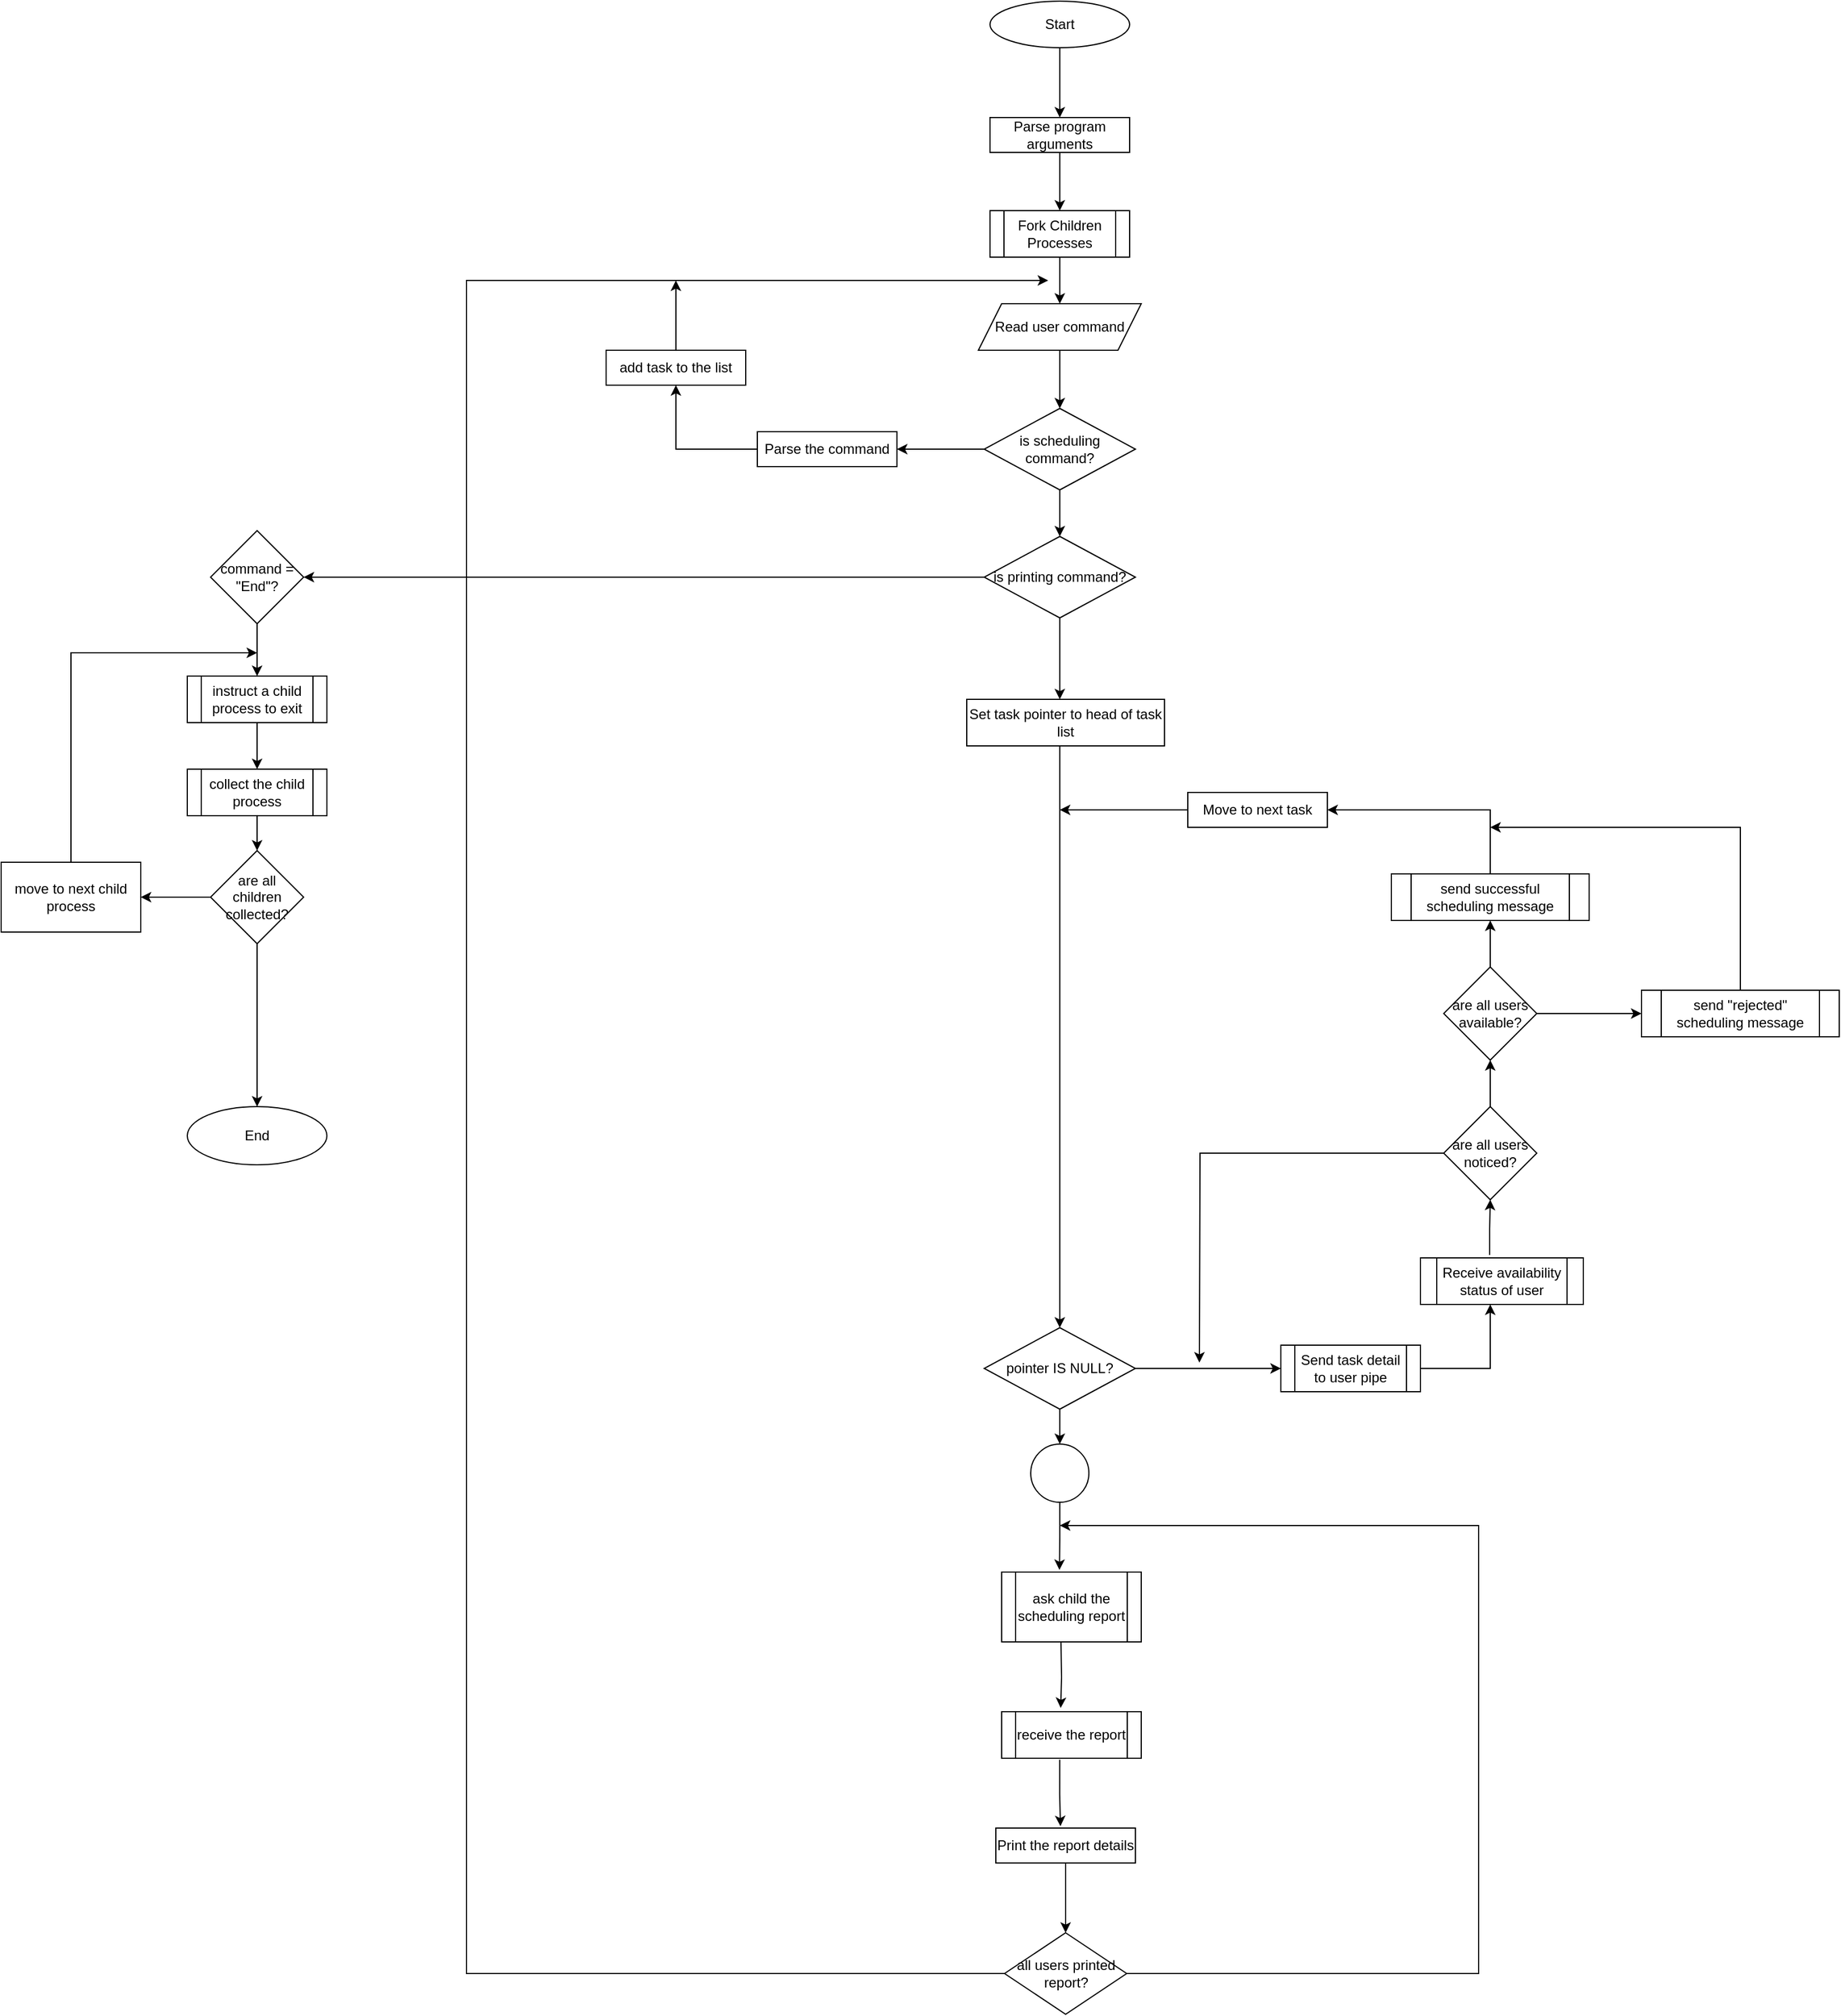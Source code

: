 <mxfile version="20.8.13" type="google"><diagram name="Page-1" id="-fl3MzE4cW_ByMpRxhP0"><mxGraphModel grid="1" page="1" gridSize="10" guides="1" tooltips="1" connect="1" arrows="1" fold="1" pageScale="1" pageWidth="850" pageHeight="1100" math="0" shadow="0"><root><mxCell id="0"/><mxCell id="1" parent="0"/><mxCell id="OEI6lrCyuGzPoyJ8RB0v-5" style="edgeStyle=orthogonalEdgeStyle;rounded=0;orthogonalLoop=1;jettySize=auto;html=1;entryX=0.5;entryY=0;entryDx=0;entryDy=0;" edge="1" parent="1" source="OEI6lrCyuGzPoyJ8RB0v-1" target="OEI6lrCyuGzPoyJ8RB0v-4"><mxGeometry relative="1" as="geometry"/></mxCell><mxCell id="OEI6lrCyuGzPoyJ8RB0v-1" value="Start" style="ellipse;whiteSpace=wrap;html=1;" vertex="1" parent="1"><mxGeometry x="340" y="20" width="120" height="40" as="geometry"/></mxCell><mxCell id="OEI6lrCyuGzPoyJ8RB0v-11" style="edgeStyle=orthogonalEdgeStyle;rounded=0;orthogonalLoop=1;jettySize=auto;html=1;exitX=0.5;exitY=1;exitDx=0;exitDy=0;" edge="1" parent="1" source="OEI6lrCyuGzPoyJ8RB0v-4" target="OEI6lrCyuGzPoyJ8RB0v-10"><mxGeometry relative="1" as="geometry"/></mxCell><mxCell id="OEI6lrCyuGzPoyJ8RB0v-4" value="Parse program arguments" style="rounded=0;whiteSpace=wrap;html=1;" vertex="1" parent="1"><mxGeometry x="340" y="120" width="120" height="30" as="geometry"/></mxCell><mxCell id="OEI6lrCyuGzPoyJ8RB0v-13" style="edgeStyle=orthogonalEdgeStyle;rounded=0;orthogonalLoop=1;jettySize=auto;html=1;entryX=0.5;entryY=0;entryDx=0;entryDy=0;" edge="1" parent="1" source="OEI6lrCyuGzPoyJ8RB0v-10" target="OEI6lrCyuGzPoyJ8RB0v-12"><mxGeometry relative="1" as="geometry"/></mxCell><mxCell id="OEI6lrCyuGzPoyJ8RB0v-10" value="Fork Children Processes" style="shape=process;whiteSpace=wrap;html=1;backgroundOutline=1;" vertex="1" parent="1"><mxGeometry x="340" y="200" width="120" height="40" as="geometry"/></mxCell><mxCell id="OEI6lrCyuGzPoyJ8RB0v-15" value="" style="edgeStyle=orthogonalEdgeStyle;rounded=0;orthogonalLoop=1;jettySize=auto;html=1;" edge="1" parent="1" source="OEI6lrCyuGzPoyJ8RB0v-12" target="OEI6lrCyuGzPoyJ8RB0v-14"><mxGeometry relative="1" as="geometry"/></mxCell><mxCell id="OEI6lrCyuGzPoyJ8RB0v-12" value="Read user command" style="shape=parallelogram;perimeter=parallelogramPerimeter;whiteSpace=wrap;html=1;fixedSize=1;" vertex="1" parent="1"><mxGeometry x="330" y="280" width="140" height="40" as="geometry"/></mxCell><mxCell id="OEI6lrCyuGzPoyJ8RB0v-17" style="edgeStyle=orthogonalEdgeStyle;rounded=0;orthogonalLoop=1;jettySize=auto;html=1;entryX=1;entryY=0.5;entryDx=0;entryDy=0;" edge="1" parent="1" source="OEI6lrCyuGzPoyJ8RB0v-14" target="OEI6lrCyuGzPoyJ8RB0v-16"><mxGeometry relative="1" as="geometry"/></mxCell><mxCell id="OEI6lrCyuGzPoyJ8RB0v-31" style="edgeStyle=orthogonalEdgeStyle;rounded=0;orthogonalLoop=1;jettySize=auto;html=1;" edge="1" parent="1" source="OEI6lrCyuGzPoyJ8RB0v-14" target="OEI6lrCyuGzPoyJ8RB0v-30"><mxGeometry relative="1" as="geometry"/></mxCell><mxCell id="OEI6lrCyuGzPoyJ8RB0v-14" value="is scheduling command?" style="rhombus;whiteSpace=wrap;html=1;" vertex="1" parent="1"><mxGeometry x="335" y="370" width="130" height="70" as="geometry"/></mxCell><mxCell id="OEI6lrCyuGzPoyJ8RB0v-27" style="edgeStyle=orthogonalEdgeStyle;rounded=0;orthogonalLoop=1;jettySize=auto;html=1;exitX=0;exitY=0.5;exitDx=0;exitDy=0;" edge="1" parent="1" source="OEI6lrCyuGzPoyJ8RB0v-16" target="OEI6lrCyuGzPoyJ8RB0v-24"><mxGeometry relative="1" as="geometry"/></mxCell><mxCell id="OEI6lrCyuGzPoyJ8RB0v-16" value="Parse the command" style="rounded=0;whiteSpace=wrap;html=1;" vertex="1" parent="1"><mxGeometry x="140" y="390" width="120" height="30" as="geometry"/></mxCell><mxCell id="OEI6lrCyuGzPoyJ8RB0v-107" style="edgeStyle=orthogonalEdgeStyle;rounded=0;orthogonalLoop=1;jettySize=auto;html=1;" edge="1" parent="1" source="OEI6lrCyuGzPoyJ8RB0v-24"><mxGeometry relative="1" as="geometry"><mxPoint x="70" y="260" as="targetPoint"/></mxGeometry></mxCell><mxCell id="OEI6lrCyuGzPoyJ8RB0v-24" value="add task to the list" style="rounded=0;whiteSpace=wrap;html=1;" vertex="1" parent="1"><mxGeometry x="10" y="320" width="120" height="30" as="geometry"/></mxCell><mxCell id="OEI6lrCyuGzPoyJ8RB0v-33" style="edgeStyle=orthogonalEdgeStyle;rounded=0;orthogonalLoop=1;jettySize=auto;html=1;" edge="1" parent="1" source="OEI6lrCyuGzPoyJ8RB0v-30"><mxGeometry relative="1" as="geometry"><mxPoint x="400" y="620" as="targetPoint"/></mxGeometry></mxCell><mxCell id="OEI6lrCyuGzPoyJ8RB0v-109" value="" style="edgeStyle=orthogonalEdgeStyle;rounded=0;orthogonalLoop=1;jettySize=auto;html=1;" edge="1" parent="1" source="OEI6lrCyuGzPoyJ8RB0v-30" target="OEI6lrCyuGzPoyJ8RB0v-108"><mxGeometry relative="1" as="geometry"/></mxCell><mxCell id="OEI6lrCyuGzPoyJ8RB0v-30" value="is printing command?" style="rhombus;whiteSpace=wrap;html=1;" vertex="1" parent="1"><mxGeometry x="335" y="480" width="130" height="70" as="geometry"/></mxCell><mxCell id="OEI6lrCyuGzPoyJ8RB0v-36" style="edgeStyle=orthogonalEdgeStyle;rounded=0;orthogonalLoop=1;jettySize=auto;html=1;entryX=0.5;entryY=0;entryDx=0;entryDy=0;" edge="1" parent="1" source="OEI6lrCyuGzPoyJ8RB0v-34" target="OEI6lrCyuGzPoyJ8RB0v-38"><mxGeometry relative="1" as="geometry"><mxPoint x="405" y="720" as="targetPoint"/><Array as="points"><mxPoint x="400" y="1060"/></Array></mxGeometry></mxCell><mxCell id="OEI6lrCyuGzPoyJ8RB0v-34" value="Set task pointer to head of task list" style="rounded=0;whiteSpace=wrap;html=1;" vertex="1" parent="1"><mxGeometry x="320" y="620" width="170" height="40" as="geometry"/></mxCell><mxCell id="OEI6lrCyuGzPoyJ8RB0v-44" style="edgeStyle=orthogonalEdgeStyle;rounded=0;orthogonalLoop=1;jettySize=auto;html=1;entryX=0;entryY=0.5;entryDx=0;entryDy=0;" edge="1" parent="1" source="OEI6lrCyuGzPoyJ8RB0v-38" target="OEI6lrCyuGzPoyJ8RB0v-46"><mxGeometry relative="1" as="geometry"><mxPoint x="570" y="815" as="targetPoint"/></mxGeometry></mxCell><mxCell id="OEI6lrCyuGzPoyJ8RB0v-73" style="edgeStyle=orthogonalEdgeStyle;rounded=0;orthogonalLoop=1;jettySize=auto;html=1;entryX=0.5;entryY=0;entryDx=0;entryDy=0;" edge="1" parent="1" source="OEI6lrCyuGzPoyJ8RB0v-38" target="OEI6lrCyuGzPoyJ8RB0v-74"><mxGeometry relative="1" as="geometry"><mxPoint x="400" y="1215" as="targetPoint"/></mxGeometry></mxCell><mxCell id="OEI6lrCyuGzPoyJ8RB0v-38" value="pointer IS NULL?" style="rhombus;whiteSpace=wrap;html=1;" vertex="1" parent="1"><mxGeometry x="335" y="1160" width="130" height="70" as="geometry"/></mxCell><mxCell id="OEI6lrCyuGzPoyJ8RB0v-53" style="edgeStyle=orthogonalEdgeStyle;rounded=0;orthogonalLoop=1;jettySize=auto;html=1;" edge="1" parent="1" source="OEI6lrCyuGzPoyJ8RB0v-45"><mxGeometry relative="1" as="geometry"><mxPoint x="520" y="1190" as="targetPoint"/></mxGeometry></mxCell><mxCell id="OEI6lrCyuGzPoyJ8RB0v-58" value="" style="edgeStyle=orthogonalEdgeStyle;rounded=0;orthogonalLoop=1;jettySize=auto;html=1;" edge="1" parent="1" source="OEI6lrCyuGzPoyJ8RB0v-45" target="OEI6lrCyuGzPoyJ8RB0v-57"><mxGeometry relative="1" as="geometry"/></mxCell><mxCell id="OEI6lrCyuGzPoyJ8RB0v-45" value="are all users noticed?" style="rhombus;whiteSpace=wrap;html=1;" vertex="1" parent="1"><mxGeometry x="730" y="970" width="80" height="80" as="geometry"/></mxCell><mxCell id="OEI6lrCyuGzPoyJ8RB0v-50" style="edgeStyle=orthogonalEdgeStyle;rounded=0;orthogonalLoop=1;jettySize=auto;html=1;exitX=1;exitY=0.5;exitDx=0;exitDy=0;" edge="1" parent="1" source="OEI6lrCyuGzPoyJ8RB0v-46" target="OEI6lrCyuGzPoyJ8RB0v-51"><mxGeometry relative="1" as="geometry"><mxPoint x="750" y="730" as="targetPoint"/><Array as="points"><mxPoint x="770" y="1195"/></Array></mxGeometry></mxCell><mxCell id="OEI6lrCyuGzPoyJ8RB0v-46" value="Send task detail to user pipe" style="shape=process;whiteSpace=wrap;html=1;backgroundOutline=1;" vertex="1" parent="1"><mxGeometry x="590" y="1175" width="120" height="40" as="geometry"/></mxCell><mxCell id="OEI6lrCyuGzPoyJ8RB0v-54" style="edgeStyle=orthogonalEdgeStyle;rounded=0;orthogonalLoop=1;jettySize=auto;html=1;entryX=0.5;entryY=1;entryDx=0;entryDy=0;exitX=0.425;exitY=-0.063;exitDx=0;exitDy=0;exitPerimeter=0;" edge="1" parent="1" source="OEI6lrCyuGzPoyJ8RB0v-51" target="OEI6lrCyuGzPoyJ8RB0v-45"><mxGeometry relative="1" as="geometry"/></mxCell><mxCell id="OEI6lrCyuGzPoyJ8RB0v-51" value="Receive availability status of user" style="shape=process;whiteSpace=wrap;html=1;backgroundOutline=1;" vertex="1" parent="1"><mxGeometry x="710" y="1100" width="140" height="40" as="geometry"/></mxCell><mxCell id="OEI6lrCyuGzPoyJ8RB0v-63" style="edgeStyle=orthogonalEdgeStyle;rounded=0;orthogonalLoop=1;jettySize=auto;html=1;exitX=0.5;exitY=0;exitDx=0;exitDy=0;" edge="1" parent="1" source="OEI6lrCyuGzPoyJ8RB0v-57" target="OEI6lrCyuGzPoyJ8RB0v-59"><mxGeometry relative="1" as="geometry"/></mxCell><mxCell id="OEI6lrCyuGzPoyJ8RB0v-79" style="edgeStyle=orthogonalEdgeStyle;rounded=0;orthogonalLoop=1;jettySize=auto;html=1;entryX=0;entryY=0.5;entryDx=0;entryDy=0;" edge="1" parent="1" source="OEI6lrCyuGzPoyJ8RB0v-57" target="OEI6lrCyuGzPoyJ8RB0v-80"><mxGeometry relative="1" as="geometry"><mxPoint x="820" y="790" as="targetPoint"/></mxGeometry></mxCell><mxCell id="OEI6lrCyuGzPoyJ8RB0v-57" value="are all users available?" style="rhombus;whiteSpace=wrap;html=1;" vertex="1" parent="1"><mxGeometry x="730" y="850" width="80" height="80" as="geometry"/></mxCell><mxCell id="OEI6lrCyuGzPoyJ8RB0v-86" style="edgeStyle=orthogonalEdgeStyle;rounded=0;orthogonalLoop=1;jettySize=auto;html=1;entryX=1;entryY=0.5;entryDx=0;entryDy=0;exitX=0.5;exitY=0;exitDx=0;exitDy=0;" edge="1" parent="1" source="OEI6lrCyuGzPoyJ8RB0v-59" target="OEI6lrCyuGzPoyJ8RB0v-85"><mxGeometry relative="1" as="geometry"/></mxCell><mxCell id="OEI6lrCyuGzPoyJ8RB0v-59" value="send successful scheduling message" style="shape=process;whiteSpace=wrap;html=1;backgroundOutline=1;" vertex="1" parent="1"><mxGeometry x="685" y="770" width="170" height="40" as="geometry"/></mxCell><mxCell id="OEI6lrCyuGzPoyJ8RB0v-91" style="edgeStyle=orthogonalEdgeStyle;rounded=0;orthogonalLoop=1;jettySize=auto;html=1;entryX=0.414;entryY=-0.031;entryDx=0;entryDy=0;entryPerimeter=0;" edge="1" parent="1" source="OEI6lrCyuGzPoyJ8RB0v-74" target="OEI6lrCyuGzPoyJ8RB0v-77"><mxGeometry relative="1" as="geometry"/></mxCell><mxCell id="OEI6lrCyuGzPoyJ8RB0v-74" value="" style="ellipse;whiteSpace=wrap;html=1;aspect=fixed;" vertex="1" parent="1"><mxGeometry x="375" y="1260" width="50" height="50" as="geometry"/></mxCell><mxCell id="OEI6lrCyuGzPoyJ8RB0v-96" value="" style="edgeStyle=orthogonalEdgeStyle;rounded=0;orthogonalLoop=1;jettySize=auto;html=1;entryX=0.423;entryY=-0.08;entryDx=0;entryDy=0;entryPerimeter=0;" edge="1" parent="1" target="OEI6lrCyuGzPoyJ8RB0v-97"><mxGeometry relative="1" as="geometry"><mxPoint x="401" y="1430" as="sourcePoint"/></mxGeometry></mxCell><mxCell id="OEI6lrCyuGzPoyJ8RB0v-77" value="ask child the scheduling report" style="shape=process;whiteSpace=wrap;html=1;backgroundOutline=1;" vertex="1" parent="1"><mxGeometry x="350" y="1370" width="120" height="60" as="geometry"/></mxCell><mxCell id="OEI6lrCyuGzPoyJ8RB0v-88" style="edgeStyle=orthogonalEdgeStyle;rounded=0;orthogonalLoop=1;jettySize=auto;html=1;" edge="1" parent="1" source="OEI6lrCyuGzPoyJ8RB0v-80"><mxGeometry relative="1" as="geometry"><mxPoint x="770" y="730" as="targetPoint"/><Array as="points"><mxPoint x="985" y="730"/><mxPoint x="960" y="730"/></Array></mxGeometry></mxCell><mxCell id="OEI6lrCyuGzPoyJ8RB0v-80" value="send &quot;rejected&quot; scheduling message" style="shape=process;whiteSpace=wrap;html=1;backgroundOutline=1;" vertex="1" parent="1"><mxGeometry x="900" y="870" width="170" height="40" as="geometry"/></mxCell><mxCell id="OEI6lrCyuGzPoyJ8RB0v-90" style="edgeStyle=orthogonalEdgeStyle;rounded=0;orthogonalLoop=1;jettySize=auto;html=1;" edge="1" parent="1" source="OEI6lrCyuGzPoyJ8RB0v-85"><mxGeometry relative="1" as="geometry"><mxPoint x="400" y="715" as="targetPoint"/></mxGeometry></mxCell><mxCell id="OEI6lrCyuGzPoyJ8RB0v-85" value="Move to next task" style="rounded=0;whiteSpace=wrap;html=1;" vertex="1" parent="1"><mxGeometry x="510" y="700" width="120" height="30" as="geometry"/></mxCell><mxCell id="OEI6lrCyuGzPoyJ8RB0v-95" value="" style="edgeStyle=orthogonalEdgeStyle;rounded=0;orthogonalLoop=1;jettySize=auto;html=1;" edge="1" parent="1" source="OEI6lrCyuGzPoyJ8RB0v-92" target="OEI6lrCyuGzPoyJ8RB0v-94"><mxGeometry relative="1" as="geometry"/></mxCell><mxCell id="OEI6lrCyuGzPoyJ8RB0v-92" value="Print the report details" style="whiteSpace=wrap;html=1;" vertex="1" parent="1"><mxGeometry x="345" y="1590" width="120" height="30" as="geometry"/></mxCell><mxCell id="OEI6lrCyuGzPoyJ8RB0v-103" style="edgeStyle=orthogonalEdgeStyle;rounded=0;orthogonalLoop=1;jettySize=auto;html=1;" edge="1" parent="1" source="OEI6lrCyuGzPoyJ8RB0v-94"><mxGeometry relative="1" as="geometry"><mxPoint x="400" y="1330" as="targetPoint"/><Array as="points"><mxPoint x="760" y="1715"/><mxPoint x="760" y="1330"/></Array></mxGeometry></mxCell><mxCell id="OEI6lrCyuGzPoyJ8RB0v-105" style="edgeStyle=orthogonalEdgeStyle;rounded=0;orthogonalLoop=1;jettySize=auto;html=1;exitX=0;exitY=0.5;exitDx=0;exitDy=0;" edge="1" parent="1" source="OEI6lrCyuGzPoyJ8RB0v-94"><mxGeometry relative="1" as="geometry"><mxPoint x="390" y="260" as="targetPoint"/><Array as="points"><mxPoint x="-110" y="1715"/><mxPoint x="-110" y="260"/></Array></mxGeometry></mxCell><mxCell id="OEI6lrCyuGzPoyJ8RB0v-94" value="all users printed report?" style="rhombus;whiteSpace=wrap;html=1;" vertex="1" parent="1"><mxGeometry x="352.5" y="1680" width="105" height="70" as="geometry"/></mxCell><mxCell id="OEI6lrCyuGzPoyJ8RB0v-99" style="edgeStyle=orthogonalEdgeStyle;rounded=0;orthogonalLoop=1;jettySize=auto;html=1;exitX=0.416;exitY=1.031;exitDx=0;exitDy=0;exitPerimeter=0;entryX=0.463;entryY=-0.054;entryDx=0;entryDy=0;entryPerimeter=0;" edge="1" parent="1" source="OEI6lrCyuGzPoyJ8RB0v-97" target="OEI6lrCyuGzPoyJ8RB0v-92"><mxGeometry relative="1" as="geometry"><mxPoint x="400" y="1590" as="targetPoint"/><Array as="points"><mxPoint x="400" y="1561"/><mxPoint x="401" y="1561"/></Array></mxGeometry></mxCell><mxCell id="OEI6lrCyuGzPoyJ8RB0v-97" value="receive the report" style="shape=process;whiteSpace=wrap;html=1;backgroundOutline=1;" vertex="1" parent="1"><mxGeometry x="350" y="1490" width="120" height="40" as="geometry"/></mxCell><mxCell id="OEI6lrCyuGzPoyJ8RB0v-121" style="edgeStyle=orthogonalEdgeStyle;rounded=0;orthogonalLoop=1;jettySize=auto;html=1;entryX=0.5;entryY=0;entryDx=0;entryDy=0;" edge="1" parent="1" source="OEI6lrCyuGzPoyJ8RB0v-108" target="OEI6lrCyuGzPoyJ8RB0v-116"><mxGeometry relative="1" as="geometry"/></mxCell><mxCell id="OEI6lrCyuGzPoyJ8RB0v-108" value="command = &quot;End&quot;?" style="rhombus;whiteSpace=wrap;html=1;" vertex="1" parent="1"><mxGeometry x="-330" y="475" width="80" height="80" as="geometry"/></mxCell><mxCell id="OEI6lrCyuGzPoyJ8RB0v-112" value="End" style="ellipse;whiteSpace=wrap;html=1;" vertex="1" parent="1"><mxGeometry x="-350" y="970" width="120" height="50" as="geometry"/></mxCell><mxCell id="OEI6lrCyuGzPoyJ8RB0v-122" style="edgeStyle=orthogonalEdgeStyle;rounded=0;orthogonalLoop=1;jettySize=auto;html=1;entryX=0.5;entryY=0;entryDx=0;entryDy=0;" edge="1" parent="1" source="OEI6lrCyuGzPoyJ8RB0v-116" target="OEI6lrCyuGzPoyJ8RB0v-117"><mxGeometry relative="1" as="geometry"/></mxCell><mxCell id="OEI6lrCyuGzPoyJ8RB0v-116" value="instruct a child process to exit" style="shape=process;whiteSpace=wrap;html=1;backgroundOutline=1;" vertex="1" parent="1"><mxGeometry x="-350" y="600" width="120" height="40" as="geometry"/></mxCell><mxCell id="OEI6lrCyuGzPoyJ8RB0v-123" style="edgeStyle=orthogonalEdgeStyle;rounded=0;orthogonalLoop=1;jettySize=auto;html=1;entryX=0.5;entryY=0;entryDx=0;entryDy=0;" edge="1" parent="1" source="OEI6lrCyuGzPoyJ8RB0v-117" target="OEI6lrCyuGzPoyJ8RB0v-120"><mxGeometry relative="1" as="geometry"/></mxCell><mxCell id="OEI6lrCyuGzPoyJ8RB0v-117" value="collect the child process " style="shape=process;whiteSpace=wrap;html=1;backgroundOutline=1;" vertex="1" parent="1"><mxGeometry x="-350" y="680" width="120" height="40" as="geometry"/></mxCell><mxCell id="OEI6lrCyuGzPoyJ8RB0v-125" value="" style="edgeStyle=orthogonalEdgeStyle;rounded=0;orthogonalLoop=1;jettySize=auto;html=1;" edge="1" parent="1" source="OEI6lrCyuGzPoyJ8RB0v-120" target="OEI6lrCyuGzPoyJ8RB0v-124"><mxGeometry relative="1" as="geometry"/></mxCell><mxCell id="OEI6lrCyuGzPoyJ8RB0v-129" style="edgeStyle=orthogonalEdgeStyle;rounded=0;orthogonalLoop=1;jettySize=auto;html=1;entryX=0.5;entryY=0;entryDx=0;entryDy=0;" edge="1" parent="1" source="OEI6lrCyuGzPoyJ8RB0v-120" target="OEI6lrCyuGzPoyJ8RB0v-112"><mxGeometry relative="1" as="geometry"/></mxCell><mxCell id="OEI6lrCyuGzPoyJ8RB0v-120" value="are all children collected?" style="rhombus;whiteSpace=wrap;html=1;" vertex="1" parent="1"><mxGeometry x="-330" y="750" width="80" height="80" as="geometry"/></mxCell><mxCell id="OEI6lrCyuGzPoyJ8RB0v-127" style="edgeStyle=orthogonalEdgeStyle;rounded=0;orthogonalLoop=1;jettySize=auto;html=1;" edge="1" parent="1" source="OEI6lrCyuGzPoyJ8RB0v-124"><mxGeometry relative="1" as="geometry"><mxPoint x="-290" y="580" as="targetPoint"/><Array as="points"><mxPoint x="-450" y="580"/></Array></mxGeometry></mxCell><mxCell id="OEI6lrCyuGzPoyJ8RB0v-124" value="move to next child process" style="whiteSpace=wrap;html=1;" vertex="1" parent="1"><mxGeometry x="-510" y="760" width="120" height="60" as="geometry"/></mxCell></root></mxGraphModel></diagram></mxfile>